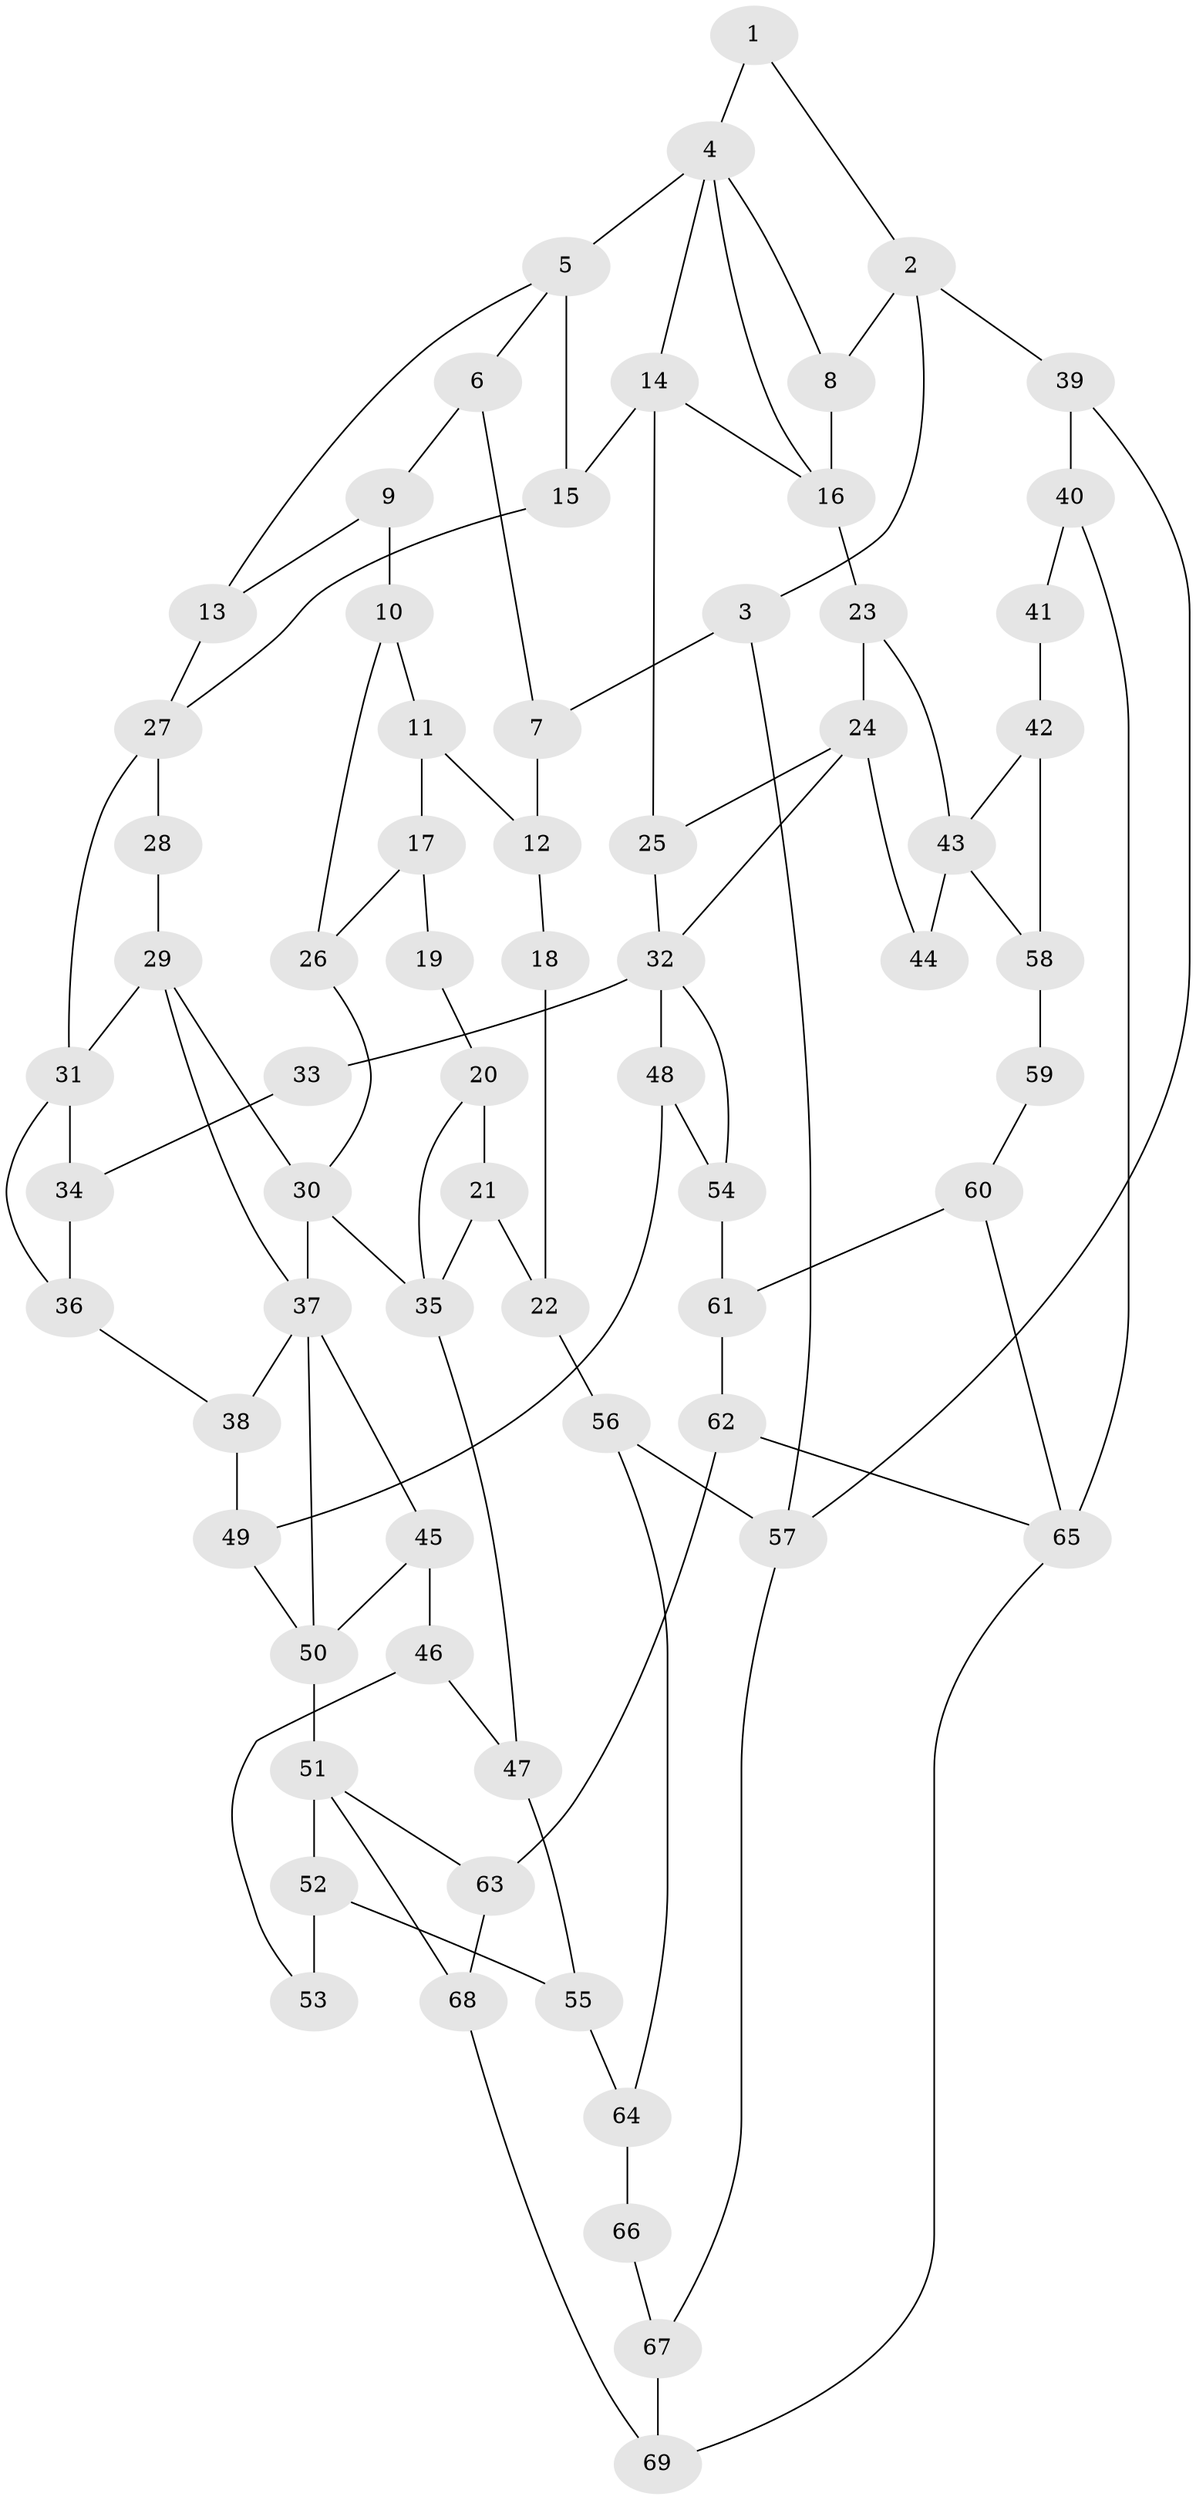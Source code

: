 // original degree distribution, {3: 0.014492753623188406, 6: 0.2246376811594203, 4: 0.2391304347826087, 5: 0.5217391304347826}
// Generated by graph-tools (version 1.1) at 2025/38/03/09/25 02:38:47]
// undirected, 69 vertices, 109 edges
graph export_dot {
graph [start="1"]
  node [color=gray90,style=filled];
  1;
  2;
  3;
  4;
  5;
  6;
  7;
  8;
  9;
  10;
  11;
  12;
  13;
  14;
  15;
  16;
  17;
  18;
  19;
  20;
  21;
  22;
  23;
  24;
  25;
  26;
  27;
  28;
  29;
  30;
  31;
  32;
  33;
  34;
  35;
  36;
  37;
  38;
  39;
  40;
  41;
  42;
  43;
  44;
  45;
  46;
  47;
  48;
  49;
  50;
  51;
  52;
  53;
  54;
  55;
  56;
  57;
  58;
  59;
  60;
  61;
  62;
  63;
  64;
  65;
  66;
  67;
  68;
  69;
  1 -- 2 [weight=1.0];
  1 -- 4 [weight=1.0];
  2 -- 3 [weight=1.0];
  2 -- 8 [weight=1.0];
  2 -- 39 [weight=1.0];
  3 -- 7 [weight=2.0];
  3 -- 57 [weight=1.0];
  4 -- 5 [weight=2.0];
  4 -- 8 [weight=1.0];
  4 -- 14 [weight=1.0];
  4 -- 16 [weight=1.0];
  5 -- 6 [weight=1.0];
  5 -- 13 [weight=1.0];
  5 -- 15 [weight=1.0];
  6 -- 7 [weight=1.0];
  6 -- 9 [weight=1.0];
  7 -- 12 [weight=2.0];
  8 -- 16 [weight=1.0];
  9 -- 10 [weight=1.0];
  9 -- 13 [weight=1.0];
  10 -- 11 [weight=1.0];
  10 -- 26 [weight=1.0];
  11 -- 12 [weight=2.0];
  11 -- 17 [weight=3.0];
  12 -- 18 [weight=2.0];
  13 -- 27 [weight=1.0];
  14 -- 15 [weight=1.0];
  14 -- 16 [weight=1.0];
  14 -- 25 [weight=1.0];
  15 -- 27 [weight=1.0];
  16 -- 23 [weight=2.0];
  17 -- 19 [weight=2.0];
  17 -- 26 [weight=1.0];
  18 -- 22 [weight=1.0];
  19 -- 20 [weight=1.0];
  20 -- 21 [weight=1.0];
  20 -- 35 [weight=1.0];
  21 -- 22 [weight=1.0];
  21 -- 35 [weight=1.0];
  22 -- 56 [weight=1.0];
  23 -- 24 [weight=2.0];
  23 -- 43 [weight=2.0];
  24 -- 25 [weight=1.0];
  24 -- 32 [weight=1.0];
  24 -- 44 [weight=1.0];
  25 -- 32 [weight=1.0];
  26 -- 30 [weight=1.0];
  27 -- 28 [weight=2.0];
  27 -- 31 [weight=2.0];
  28 -- 29 [weight=1.0];
  29 -- 30 [weight=1.0];
  29 -- 31 [weight=1.0];
  29 -- 37 [weight=1.0];
  30 -- 35 [weight=1.0];
  30 -- 37 [weight=2.0];
  31 -- 34 [weight=1.0];
  31 -- 36 [weight=1.0];
  32 -- 33 [weight=2.0];
  32 -- 48 [weight=1.0];
  32 -- 54 [weight=1.0];
  33 -- 34 [weight=1.0];
  34 -- 36 [weight=1.0];
  35 -- 47 [weight=2.0];
  36 -- 38 [weight=1.0];
  37 -- 38 [weight=1.0];
  37 -- 45 [weight=1.0];
  37 -- 50 [weight=1.0];
  38 -- 49 [weight=1.0];
  39 -- 40 [weight=2.0];
  39 -- 57 [weight=1.0];
  40 -- 41 [weight=2.0];
  40 -- 65 [weight=2.0];
  41 -- 42 [weight=2.0];
  42 -- 43 [weight=1.0];
  42 -- 58 [weight=3.0];
  43 -- 44 [weight=2.0];
  43 -- 58 [weight=1.0];
  45 -- 46 [weight=1.0];
  45 -- 50 [weight=1.0];
  46 -- 47 [weight=1.0];
  46 -- 53 [weight=1.0];
  47 -- 55 [weight=2.0];
  48 -- 49 [weight=1.0];
  48 -- 54 [weight=1.0];
  49 -- 50 [weight=1.0];
  50 -- 51 [weight=2.0];
  51 -- 52 [weight=2.0];
  51 -- 63 [weight=1.0];
  51 -- 68 [weight=1.0];
  52 -- 53 [weight=2.0];
  52 -- 55 [weight=2.0];
  54 -- 61 [weight=1.0];
  55 -- 64 [weight=2.0];
  56 -- 57 [weight=1.0];
  56 -- 64 [weight=1.0];
  57 -- 67 [weight=1.0];
  58 -- 59 [weight=2.0];
  59 -- 60 [weight=1.0];
  60 -- 61 [weight=1.0];
  60 -- 65 [weight=2.0];
  61 -- 62 [weight=1.0];
  62 -- 63 [weight=1.0];
  62 -- 65 [weight=1.0];
  63 -- 68 [weight=1.0];
  64 -- 66 [weight=2.0];
  65 -- 69 [weight=1.0];
  66 -- 67 [weight=1.0];
  67 -- 69 [weight=1.0];
  68 -- 69 [weight=1.0];
}
